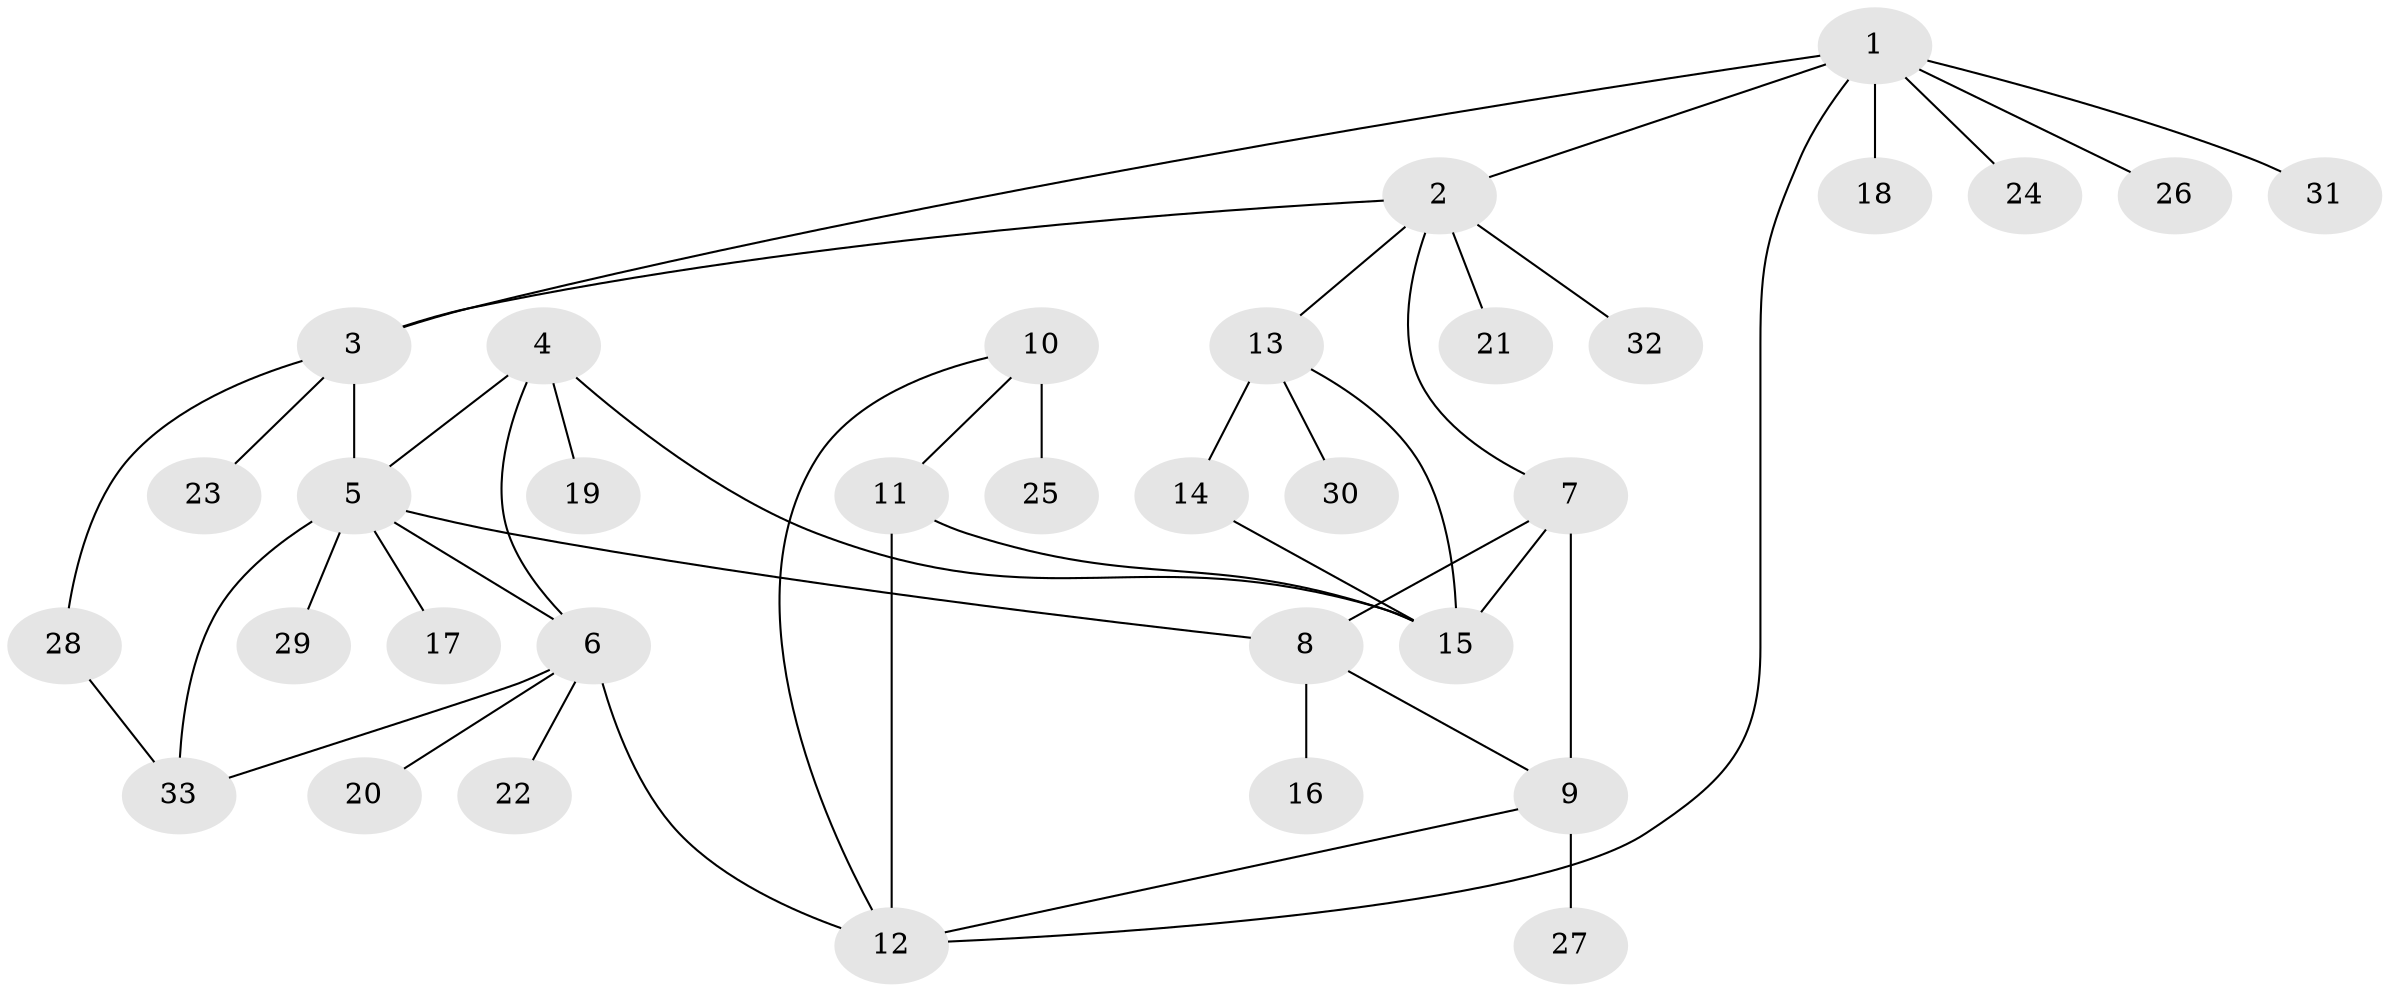 // original degree distribution, {8: 0.015873015873015872, 7: 0.047619047619047616, 6: 0.07936507936507936, 5: 0.031746031746031744, 10: 0.015873015873015872, 4: 0.031746031746031744, 3: 0.031746031746031744, 1: 0.5873015873015873, 2: 0.15873015873015872}
// Generated by graph-tools (version 1.1) at 2025/37/03/09/25 02:37:20]
// undirected, 33 vertices, 45 edges
graph export_dot {
graph [start="1"]
  node [color=gray90,style=filled];
  1;
  2;
  3;
  4;
  5;
  6;
  7;
  8;
  9;
  10;
  11;
  12;
  13;
  14;
  15;
  16;
  17;
  18;
  19;
  20;
  21;
  22;
  23;
  24;
  25;
  26;
  27;
  28;
  29;
  30;
  31;
  32;
  33;
  1 -- 2 [weight=1.0];
  1 -- 3 [weight=1.0];
  1 -- 12 [weight=1.0];
  1 -- 18 [weight=1.0];
  1 -- 24 [weight=1.0];
  1 -- 26 [weight=1.0];
  1 -- 31 [weight=1.0];
  2 -- 3 [weight=1.0];
  2 -- 7 [weight=1.0];
  2 -- 13 [weight=1.0];
  2 -- 21 [weight=1.0];
  2 -- 32 [weight=1.0];
  3 -- 5 [weight=1.0];
  3 -- 23 [weight=1.0];
  3 -- 28 [weight=1.0];
  4 -- 5 [weight=1.0];
  4 -- 6 [weight=1.0];
  4 -- 15 [weight=1.0];
  4 -- 19 [weight=1.0];
  5 -- 6 [weight=1.0];
  5 -- 8 [weight=1.0];
  5 -- 17 [weight=1.0];
  5 -- 29 [weight=3.0];
  5 -- 33 [weight=1.0];
  6 -- 12 [weight=1.0];
  6 -- 20 [weight=1.0];
  6 -- 22 [weight=1.0];
  6 -- 33 [weight=1.0];
  7 -- 8 [weight=1.0];
  7 -- 9 [weight=3.0];
  7 -- 15 [weight=1.0];
  8 -- 9 [weight=1.0];
  8 -- 16 [weight=2.0];
  9 -- 12 [weight=1.0];
  9 -- 27 [weight=1.0];
  10 -- 11 [weight=1.0];
  10 -- 12 [weight=1.0];
  10 -- 25 [weight=3.0];
  11 -- 12 [weight=1.0];
  11 -- 15 [weight=1.0];
  13 -- 14 [weight=1.0];
  13 -- 15 [weight=2.0];
  13 -- 30 [weight=1.0];
  14 -- 15 [weight=1.0];
  28 -- 33 [weight=1.0];
}
